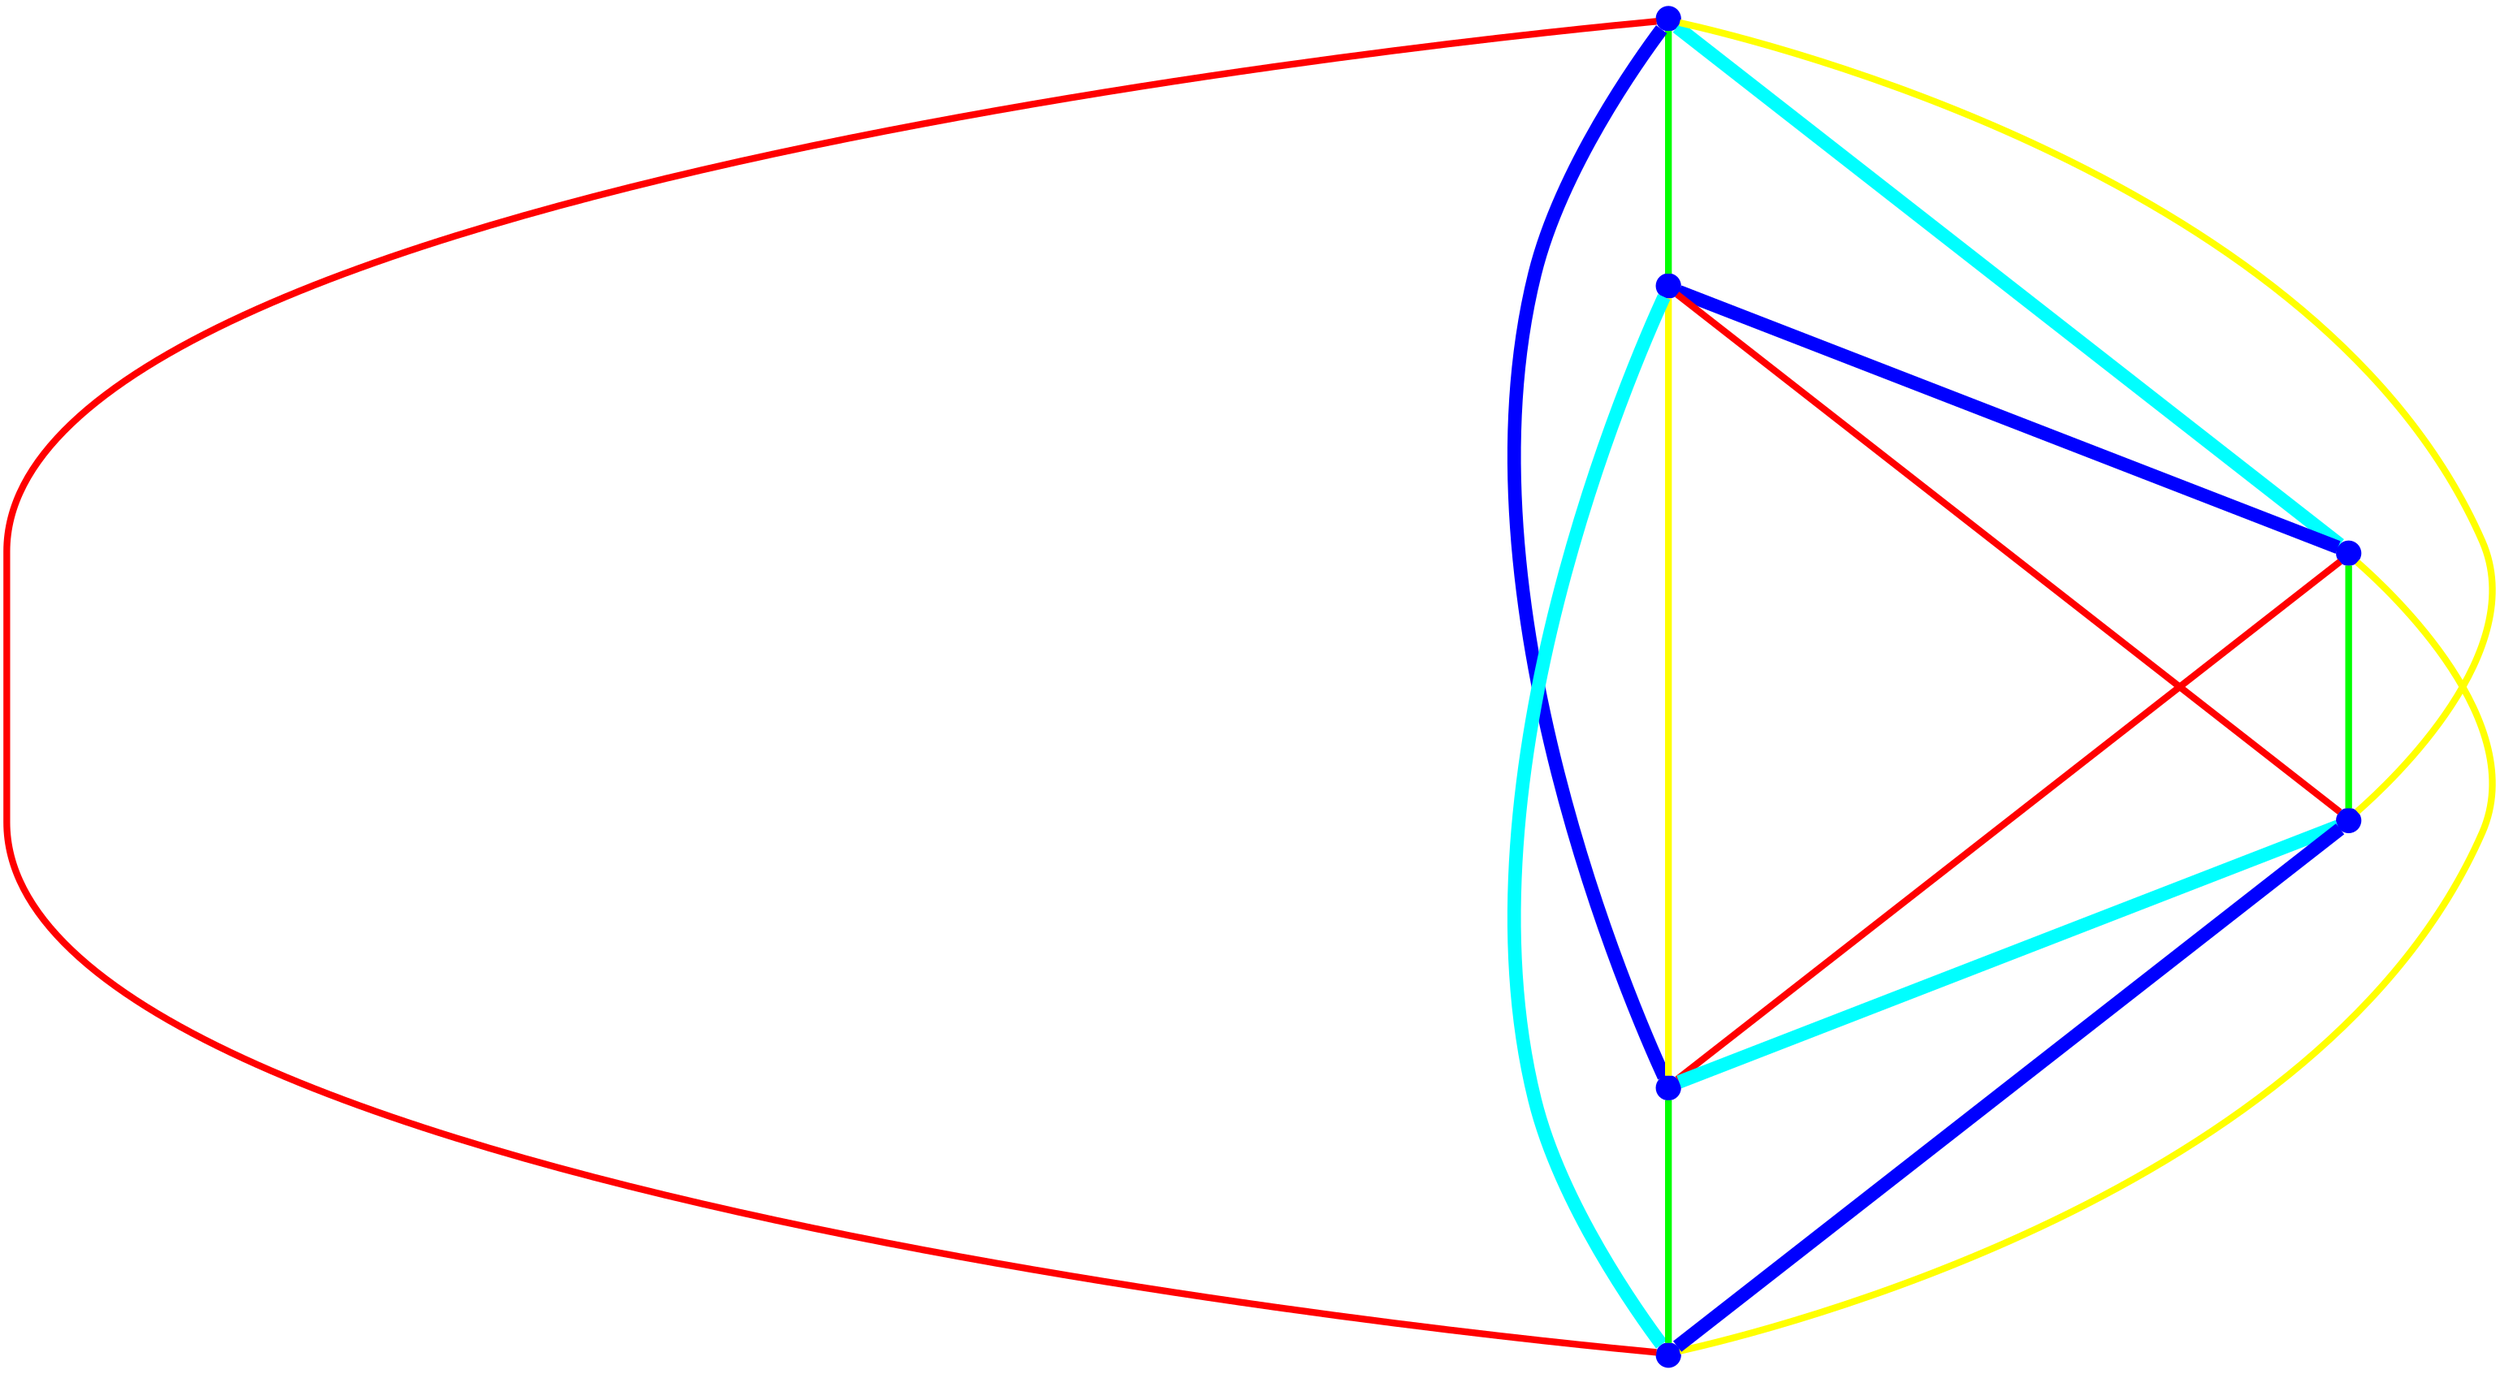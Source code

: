 graph {
ranksep=2
nodesep=2
node [label="" shape=circle style=filled fixedsize=true color=blue fillcolor=blue width=0.2];
"1" -- "2" [style="solid",penwidth="4",color="green"];
"1" -- "3" [style="solid",penwidth="8",color="cyan"];
"1" -- "4" [style="solid",penwidth="4",color="yellow"];
"1" -- "5" [style="solid",penwidth="8",color="blue"];
"1" -- "6" [style="solid",penwidth="4",color="red"];
"2" -- "3" [style="solid",penwidth="8",color="blue"];
"2" -- "4" [style="solid",penwidth="4",color="red"];
"2" -- "5" [style="solid",penwidth="4",color="yellow"];
"2" -- "6" [style="solid",penwidth="8",color="cyan"];
"3" -- "4" [style="solid",penwidth="4",color="green"];
"3" -- "5" [style="solid",penwidth="4",color="red"];
"3" -- "6" [style="solid",penwidth="4",color="yellow"];
"4" -- "5" [style="solid",penwidth="8",color="cyan"];
"4" -- "6" [style="solid",penwidth="8",color="blue"];
"5" -- "6" [style="solid",penwidth="4",color="green"];
}

